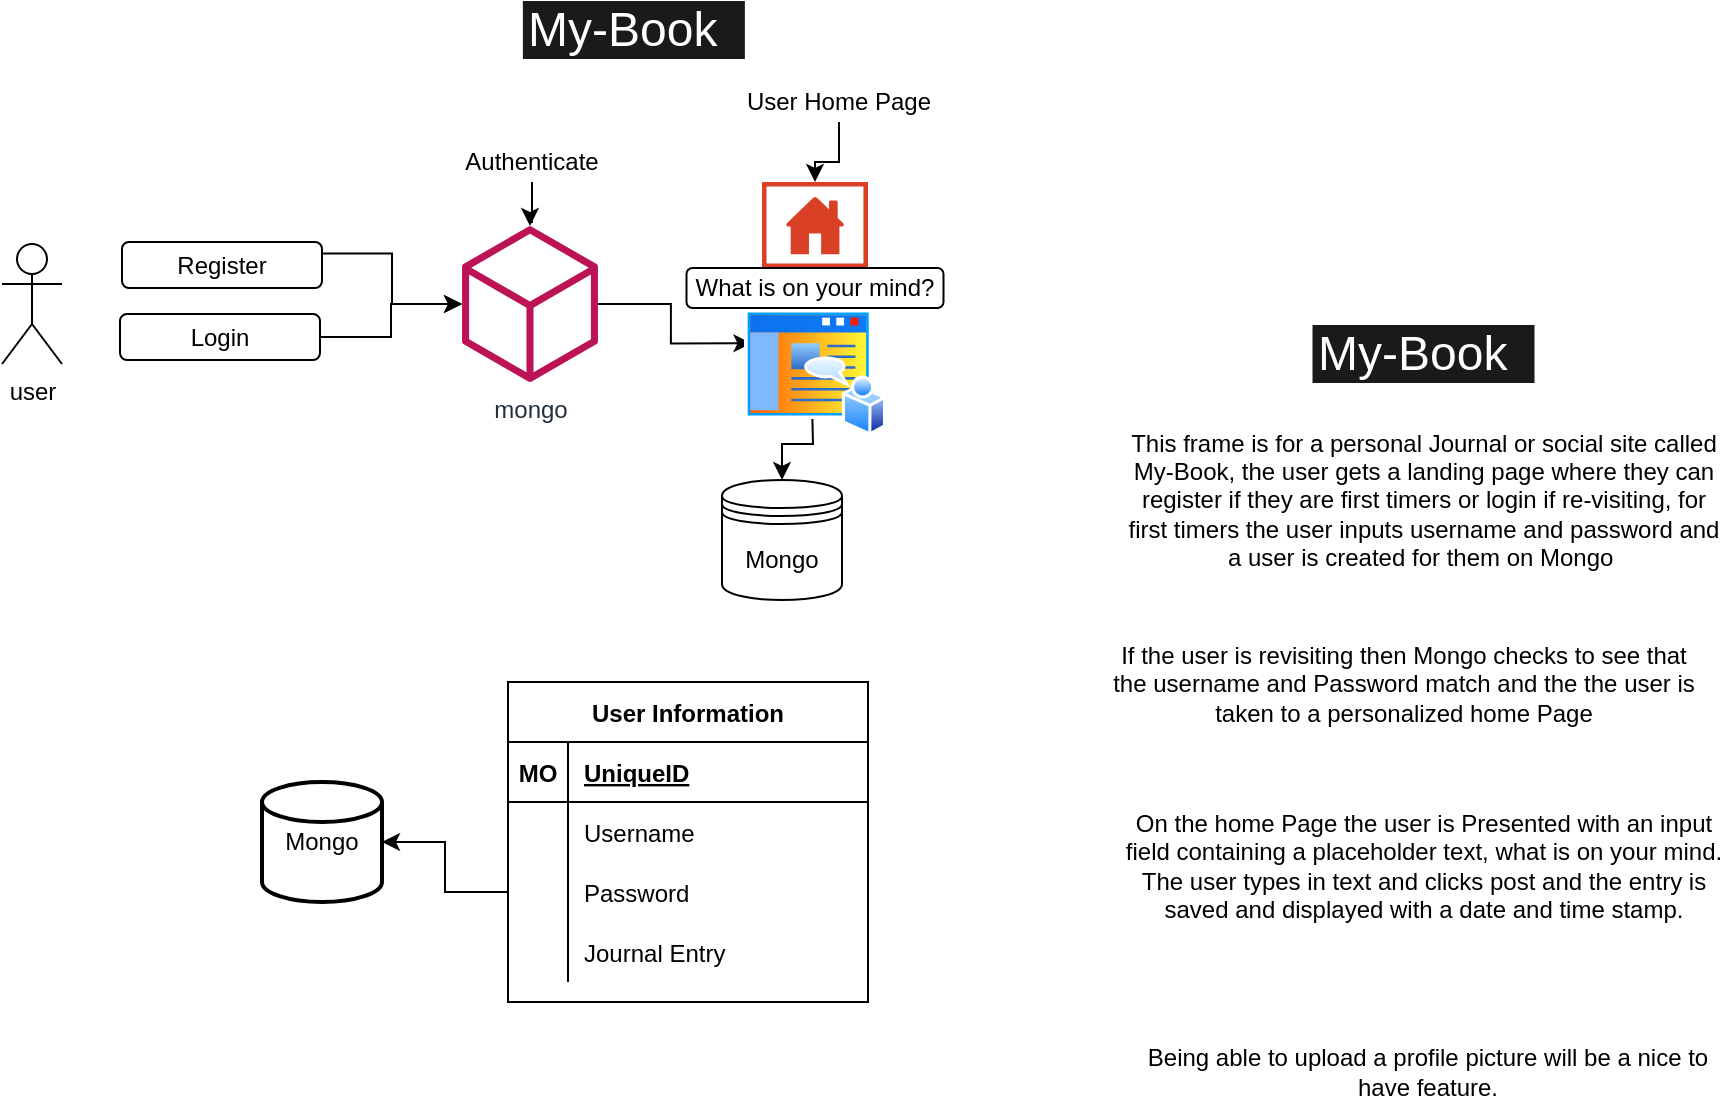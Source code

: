 <mxfile version="13.6.9" type="github">
  <diagram id="Ht1M8jgEwFfnCIfOTk4-" name="Page-1">
    <mxGraphModel dx="1422" dy="1621" grid="1" gridSize="10" guides="1" tooltips="1" connect="1" arrows="1" fold="1" page="1" pageScale="1" pageWidth="1169" pageHeight="827" math="0" shadow="0">
      <root>
        <mxCell id="0" />
        <mxCell id="1" parent="0" />
        <mxCell id="Bd5jHnT_aTsPTi8iD0dO-16" style="edgeStyle=orthogonalEdgeStyle;rounded=0;orthogonalLoop=1;jettySize=auto;html=1;entryX=0;entryY=0.25;entryDx=0;entryDy=0;" edge="1" parent="1" source="UEzPUAAOIrF-is8g5C7q-184" target="Bd5jHnT_aTsPTi8iD0dO-15">
          <mxGeometry relative="1" as="geometry" />
        </mxCell>
        <mxCell id="UEzPUAAOIrF-is8g5C7q-184" value="mongo" style="outlineConnect=0;fontColor=#232F3E;gradientColor=none;fillColor=#BC1356;strokeColor=none;dashed=0;verticalLabelPosition=bottom;verticalAlign=top;align=center;html=1;fontSize=12;fontStyle=0;aspect=fixed;pointerEvents=1;shape=mxgraph.aws4.resources;labelBackgroundColor=#ffffff;" parent="1" vertex="1">
          <mxGeometry x="430" y="-628" width="68" height="78" as="geometry" />
        </mxCell>
        <mxCell id="Bd5jHnT_aTsPTi8iD0dO-1" value="user" style="shape=umlActor;verticalLabelPosition=bottom;verticalAlign=top;html=1;outlineConnect=0;" vertex="1" parent="1">
          <mxGeometry x="200" y="-619" width="30" height="60" as="geometry" />
        </mxCell>
        <mxCell id="Bd5jHnT_aTsPTi8iD0dO-5" style="edgeStyle=orthogonalEdgeStyle;rounded=0;orthogonalLoop=1;jettySize=auto;html=1;exitX=1;exitY=0.25;exitDx=0;exitDy=0;" edge="1" parent="1" source="Bd5jHnT_aTsPTi8iD0dO-2" target="UEzPUAAOIrF-is8g5C7q-184">
          <mxGeometry relative="1" as="geometry" />
        </mxCell>
        <mxCell id="Bd5jHnT_aTsPTi8iD0dO-2" value="Register" style="rounded=1;whiteSpace=wrap;html=1;" vertex="1" parent="1">
          <mxGeometry x="260" y="-620" width="100" height="23" as="geometry" />
        </mxCell>
        <mxCell id="Bd5jHnT_aTsPTi8iD0dO-6" style="edgeStyle=orthogonalEdgeStyle;rounded=0;orthogonalLoop=1;jettySize=auto;html=1;exitX=1;exitY=0.5;exitDx=0;exitDy=0;" edge="1" parent="1" source="Bd5jHnT_aTsPTi8iD0dO-4" target="UEzPUAAOIrF-is8g5C7q-184">
          <mxGeometry relative="1" as="geometry" />
        </mxCell>
        <mxCell id="Bd5jHnT_aTsPTi8iD0dO-4" value="Login" style="rounded=1;whiteSpace=wrap;html=1;" vertex="1" parent="1">
          <mxGeometry x="259" y="-584" width="100" height="23" as="geometry" />
        </mxCell>
        <mxCell id="Bd5jHnT_aTsPTi8iD0dO-10" style="edgeStyle=orthogonalEdgeStyle;rounded=0;orthogonalLoop=1;jettySize=auto;html=1;exitX=0.5;exitY=1;exitDx=0;exitDy=0;" edge="1" parent="1" source="Bd5jHnT_aTsPTi8iD0dO-9" target="UEzPUAAOIrF-is8g5C7q-184">
          <mxGeometry relative="1" as="geometry" />
        </mxCell>
        <mxCell id="Bd5jHnT_aTsPTi8iD0dO-9" value="Authenticate" style="text;html=1;strokeColor=none;fillColor=none;align=center;verticalAlign=middle;whiteSpace=wrap;rounded=0;" vertex="1" parent="1">
          <mxGeometry x="430" y="-670" width="70" height="20" as="geometry" />
        </mxCell>
        <mxCell id="Bd5jHnT_aTsPTi8iD0dO-11" value="" style="pointerEvents=1;shadow=0;dashed=0;html=1;strokeColor=none;labelPosition=center;verticalLabelPosition=bottom;verticalAlign=top;outlineConnect=0;align=center;shape=mxgraph.office.concepts.home_page;fillColor=#DA4026;" vertex="1" parent="1">
          <mxGeometry x="580" y="-650" width="53" height="43" as="geometry" />
        </mxCell>
        <mxCell id="Bd5jHnT_aTsPTi8iD0dO-24" style="edgeStyle=orthogonalEdgeStyle;rounded=0;orthogonalLoop=1;jettySize=auto;html=1;entryX=0.5;entryY=0;entryDx=0;entryDy=0;" edge="1" parent="1" target="Bd5jHnT_aTsPTi8iD0dO-19">
          <mxGeometry relative="1" as="geometry">
            <mxPoint x="604.995" y="-540" as="sourcePoint" />
          </mxGeometry>
        </mxCell>
        <mxCell id="Bd5jHnT_aTsPTi8iD0dO-15" value="" style="aspect=fixed;perimeter=ellipsePerimeter;html=1;align=center;shadow=0;dashed=0;spacingTop=3;image;image=img/lib/active_directory/home_page.svg;" vertex="1" parent="1">
          <mxGeometry x="570.94" y="-587" width="71.11" height="64" as="geometry" />
        </mxCell>
        <mxCell id="Bd5jHnT_aTsPTi8iD0dO-18" style="edgeStyle=orthogonalEdgeStyle;rounded=0;orthogonalLoop=1;jettySize=auto;html=1;exitX=0.5;exitY=1;exitDx=0;exitDy=0;" edge="1" parent="1" source="Bd5jHnT_aTsPTi8iD0dO-17" target="Bd5jHnT_aTsPTi8iD0dO-11">
          <mxGeometry relative="1" as="geometry" />
        </mxCell>
        <mxCell id="Bd5jHnT_aTsPTi8iD0dO-17" value="User Home Page" style="text;html=1;strokeColor=none;fillColor=none;align=center;verticalAlign=middle;whiteSpace=wrap;rounded=0;" vertex="1" parent="1">
          <mxGeometry x="560" y="-700" width="117" height="20" as="geometry" />
        </mxCell>
        <mxCell id="Bd5jHnT_aTsPTi8iD0dO-19" value="Mongo" style="shape=datastore;whiteSpace=wrap;html=1;" vertex="1" parent="1">
          <mxGeometry x="560" y="-501" width="60" height="60" as="geometry" />
        </mxCell>
        <mxCell id="Bd5jHnT_aTsPTi8iD0dO-22" value="What is on your mind?" style="rounded=1;whiteSpace=wrap;html=1;" vertex="1" parent="1">
          <mxGeometry x="542.25" y="-607" width="128.5" height="20" as="geometry" />
        </mxCell>
        <mxCell id="Bd5jHnT_aTsPTi8iD0dO-27" value="Mongo" style="strokeWidth=2;html=1;shape=mxgraph.flowchart.database;whiteSpace=wrap;" vertex="1" parent="1">
          <mxGeometry x="330" y="-350" width="60" height="60" as="geometry" />
        </mxCell>
        <mxCell id="Bd5jHnT_aTsPTi8iD0dO-29" value="User Information" style="shape=table;startSize=30;container=1;collapsible=1;childLayout=tableLayout;fixedRows=1;rowLines=0;fontStyle=1;align=center;resizeLast=1;" vertex="1" parent="1">
          <mxGeometry x="453" y="-400" width="180" height="160" as="geometry" />
        </mxCell>
        <mxCell id="Bd5jHnT_aTsPTi8iD0dO-30" value="" style="shape=partialRectangle;collapsible=0;dropTarget=0;pointerEvents=0;fillColor=none;top=0;left=0;bottom=1;right=0;points=[[0,0.5],[1,0.5]];portConstraint=eastwest;" vertex="1" parent="Bd5jHnT_aTsPTi8iD0dO-29">
          <mxGeometry y="30" width="180" height="30" as="geometry" />
        </mxCell>
        <mxCell id="Bd5jHnT_aTsPTi8iD0dO-31" value="MO" style="shape=partialRectangle;connectable=0;fillColor=none;top=0;left=0;bottom=0;right=0;fontStyle=1;overflow=hidden;" vertex="1" parent="Bd5jHnT_aTsPTi8iD0dO-30">
          <mxGeometry width="30" height="30" as="geometry" />
        </mxCell>
        <mxCell id="Bd5jHnT_aTsPTi8iD0dO-32" value="UniqueID" style="shape=partialRectangle;connectable=0;fillColor=none;top=0;left=0;bottom=0;right=0;align=left;spacingLeft=6;fontStyle=5;overflow=hidden;" vertex="1" parent="Bd5jHnT_aTsPTi8iD0dO-30">
          <mxGeometry x="30" width="150" height="30" as="geometry" />
        </mxCell>
        <mxCell id="Bd5jHnT_aTsPTi8iD0dO-33" value="" style="shape=partialRectangle;collapsible=0;dropTarget=0;pointerEvents=0;fillColor=none;top=0;left=0;bottom=0;right=0;points=[[0,0.5],[1,0.5]];portConstraint=eastwest;" vertex="1" parent="Bd5jHnT_aTsPTi8iD0dO-29">
          <mxGeometry y="60" width="180" height="30" as="geometry" />
        </mxCell>
        <mxCell id="Bd5jHnT_aTsPTi8iD0dO-34" value="" style="shape=partialRectangle;connectable=0;fillColor=none;top=0;left=0;bottom=0;right=0;editable=1;overflow=hidden;" vertex="1" parent="Bd5jHnT_aTsPTi8iD0dO-33">
          <mxGeometry width="30" height="30" as="geometry" />
        </mxCell>
        <mxCell id="Bd5jHnT_aTsPTi8iD0dO-35" value="Username" style="shape=partialRectangle;connectable=0;fillColor=none;top=0;left=0;bottom=0;right=0;align=left;spacingLeft=6;overflow=hidden;" vertex="1" parent="Bd5jHnT_aTsPTi8iD0dO-33">
          <mxGeometry x="30" width="150" height="30" as="geometry" />
        </mxCell>
        <mxCell id="Bd5jHnT_aTsPTi8iD0dO-36" value="" style="shape=partialRectangle;collapsible=0;dropTarget=0;pointerEvents=0;fillColor=none;top=0;left=0;bottom=0;right=0;points=[[0,0.5],[1,0.5]];portConstraint=eastwest;" vertex="1" parent="Bd5jHnT_aTsPTi8iD0dO-29">
          <mxGeometry y="90" width="180" height="30" as="geometry" />
        </mxCell>
        <mxCell id="Bd5jHnT_aTsPTi8iD0dO-37" value="" style="shape=partialRectangle;connectable=0;fillColor=none;top=0;left=0;bottom=0;right=0;editable=1;overflow=hidden;" vertex="1" parent="Bd5jHnT_aTsPTi8iD0dO-36">
          <mxGeometry width="30" height="30" as="geometry" />
        </mxCell>
        <mxCell id="Bd5jHnT_aTsPTi8iD0dO-38" value="Password" style="shape=partialRectangle;connectable=0;fillColor=none;top=0;left=0;bottom=0;right=0;align=left;spacingLeft=6;overflow=hidden;" vertex="1" parent="Bd5jHnT_aTsPTi8iD0dO-36">
          <mxGeometry x="30" width="150" height="30" as="geometry" />
        </mxCell>
        <mxCell id="Bd5jHnT_aTsPTi8iD0dO-39" value="" style="shape=partialRectangle;collapsible=0;dropTarget=0;pointerEvents=0;fillColor=none;top=0;left=0;bottom=0;right=0;points=[[0,0.5],[1,0.5]];portConstraint=eastwest;" vertex="1" parent="Bd5jHnT_aTsPTi8iD0dO-29">
          <mxGeometry y="120" width="180" height="30" as="geometry" />
        </mxCell>
        <mxCell id="Bd5jHnT_aTsPTi8iD0dO-40" value="" style="shape=partialRectangle;connectable=0;fillColor=none;top=0;left=0;bottom=0;right=0;editable=1;overflow=hidden;" vertex="1" parent="Bd5jHnT_aTsPTi8iD0dO-39">
          <mxGeometry width="30" height="30" as="geometry" />
        </mxCell>
        <mxCell id="Bd5jHnT_aTsPTi8iD0dO-41" value="Journal Entry" style="shape=partialRectangle;connectable=0;fillColor=none;top=0;left=0;bottom=0;right=0;align=left;spacingLeft=6;overflow=hidden;" vertex="1" parent="Bd5jHnT_aTsPTi8iD0dO-39">
          <mxGeometry x="30" width="150" height="30" as="geometry" />
        </mxCell>
        <mxCell id="Bd5jHnT_aTsPTi8iD0dO-42" value="" style="edgeStyle=orthogonalEdgeStyle;rounded=0;orthogonalLoop=1;jettySize=auto;html=1;" edge="1" parent="1" source="Bd5jHnT_aTsPTi8iD0dO-36" target="Bd5jHnT_aTsPTi8iD0dO-27">
          <mxGeometry relative="1" as="geometry" />
        </mxCell>
        <mxCell id="Bd5jHnT_aTsPTi8iD0dO-46" value="This frame is for a personal Journal or social site called My-Book, the user gets a landing page where they can register if they are first timers or login if re-visiting, for first timers the user inputs username and password and a user is created for them on Mongo&amp;nbsp;" style="text;html=1;strokeColor=none;fillColor=none;align=center;verticalAlign=middle;whiteSpace=wrap;rounded=0;" vertex="1" parent="1">
          <mxGeometry x="760" y="-533" width="301.5" height="83" as="geometry" />
        </mxCell>
        <mxCell id="Bd5jHnT_aTsPTi8iD0dO-47" value="If the user is revisiting then Mongo checks to see that the username and Password match and the the user is taken to a personalized home Page" style="text;html=1;strokeColor=none;fillColor=none;align=center;verticalAlign=middle;whiteSpace=wrap;rounded=0;" vertex="1" parent="1">
          <mxGeometry x="750" y="-441" width="301.5" height="83" as="geometry" />
        </mxCell>
        <mxCell id="Bd5jHnT_aTsPTi8iD0dO-48" value="On the home Page the user is Presented with an input field containing a placeholder text, what is on your mind. The user types in text and clicks post and the entry is saved and displayed with a date and time stamp." style="text;html=1;strokeColor=none;fillColor=none;align=center;verticalAlign=middle;whiteSpace=wrap;rounded=0;" vertex="1" parent="1">
          <mxGeometry x="760" y="-350" width="301.5" height="83" as="geometry" />
        </mxCell>
        <mxCell id="Bd5jHnT_aTsPTi8iD0dO-50" value="&lt;font style=&quot;font-size: 24px&quot;&gt;My-Book&lt;/font&gt;" style="whiteSpace=wrap;html=1;shadow=0;dashed=0;fontSize=10;align=left;fillColor=#1A1A1A;strokeColor=#1A1A1A;fontColor=#FFFFFF;" vertex="1" parent="1">
          <mxGeometry x="460.94" y="-740" width="110" height="28" as="geometry" />
        </mxCell>
        <mxCell id="Bd5jHnT_aTsPTi8iD0dO-51" value="&lt;font style=&quot;font-size: 24px&quot;&gt;My-Book&lt;/font&gt;" style="whiteSpace=wrap;html=1;shadow=0;dashed=0;fontSize=10;align=left;fillColor=#1A1A1A;strokeColor=#1A1A1A;fontColor=#FFFFFF;" vertex="1" parent="1">
          <mxGeometry x="855.75" y="-578" width="110" height="28" as="geometry" />
        </mxCell>
        <mxCell id="Bd5jHnT_aTsPTi8iD0dO-52" value="Being able to upload a profile picture will be a nice to have feature." style="text;html=1;strokeColor=none;fillColor=none;align=center;verticalAlign=middle;whiteSpace=wrap;rounded=0;" vertex="1" parent="1">
          <mxGeometry x="765.75" y="-220" width="294.25" height="30" as="geometry" />
        </mxCell>
      </root>
    </mxGraphModel>
  </diagram>
</mxfile>
